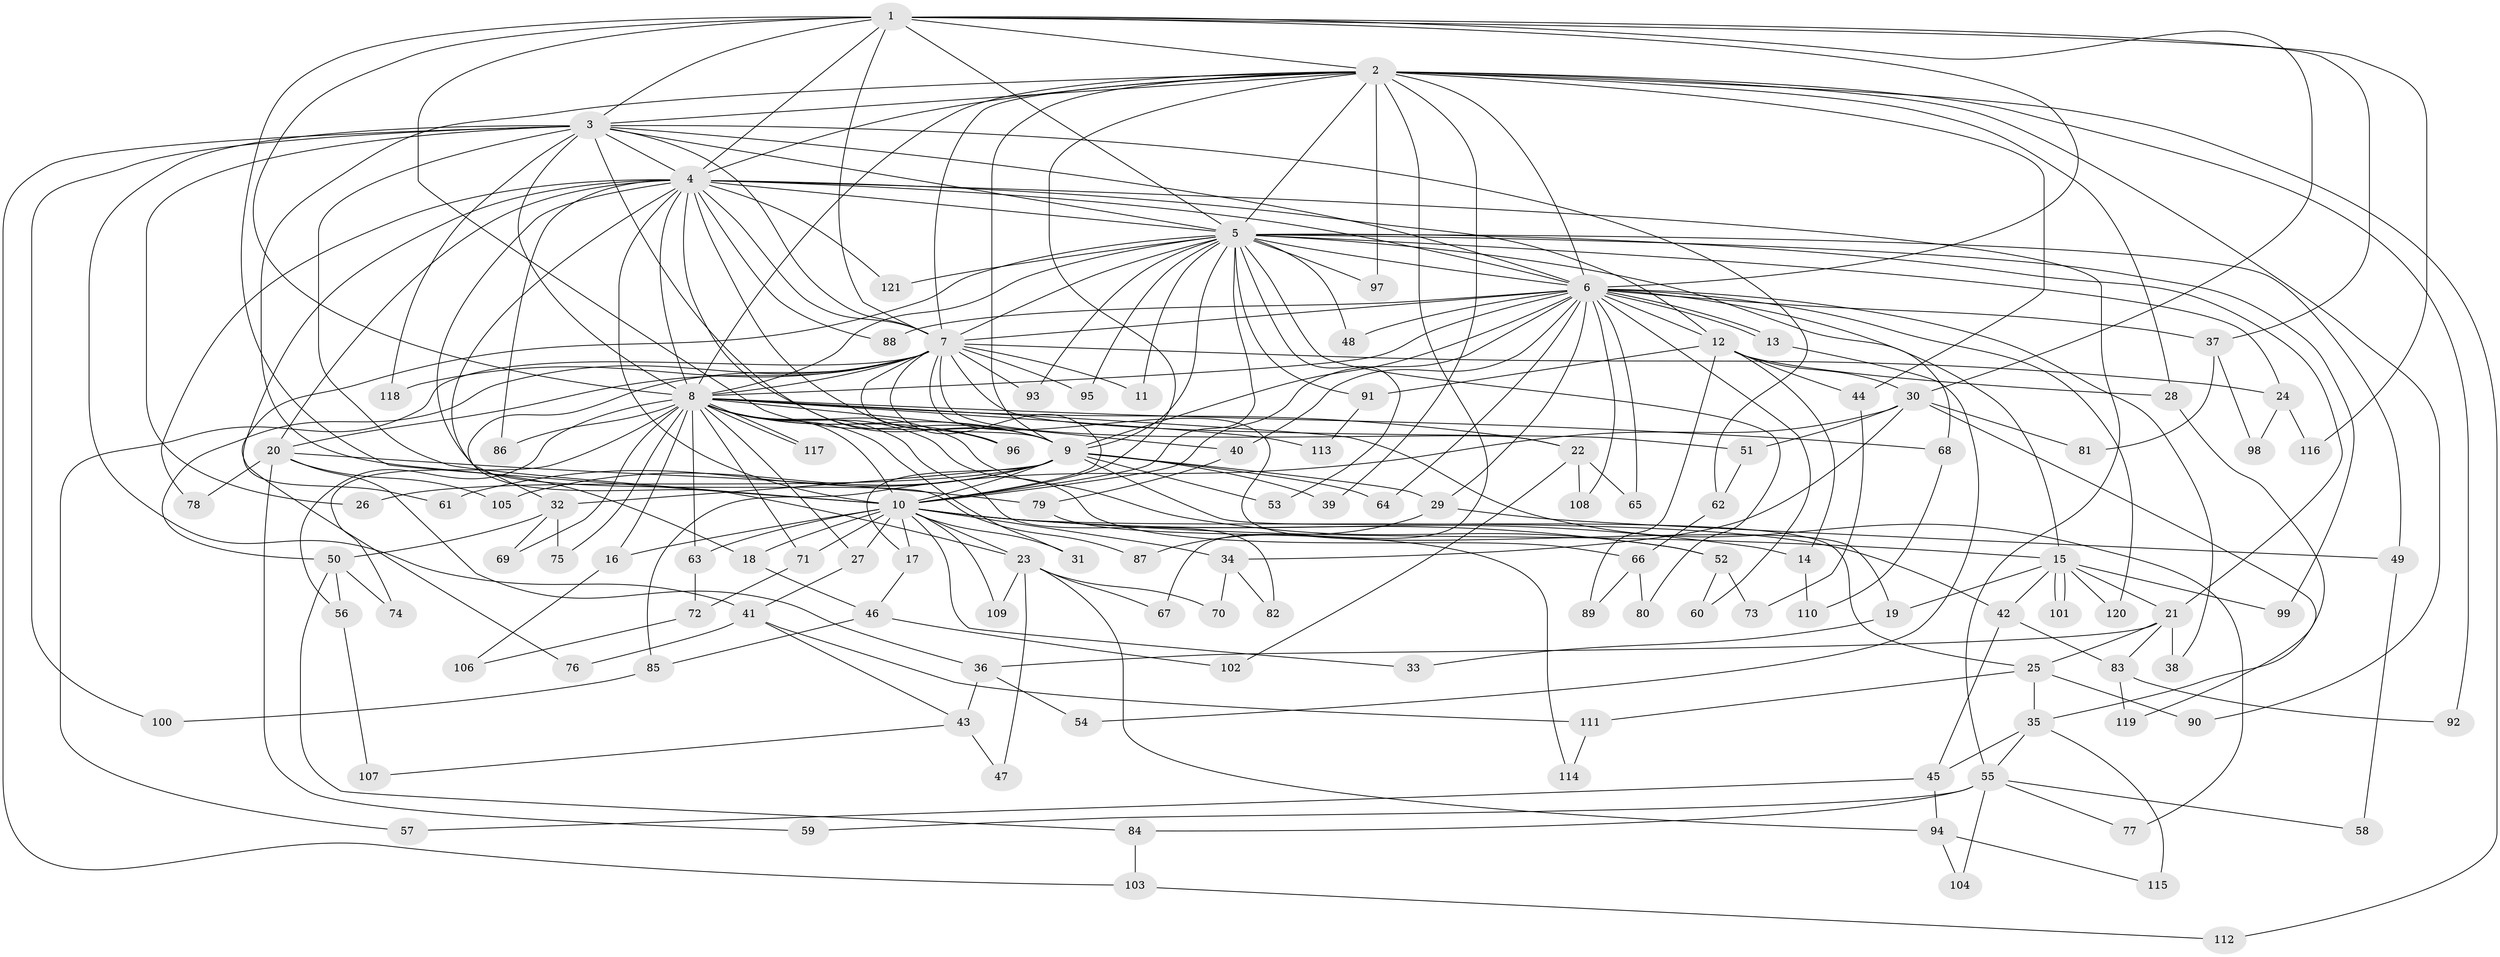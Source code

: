 // coarse degree distribution, {31: 0.010752688172043012, 17: 0.021505376344086023, 15: 0.010752688172043012, 16: 0.010752688172043012, 22: 0.010752688172043012, 23: 0.010752688172043012, 21: 0.010752688172043012, 24: 0.010752688172043012, 2: 0.4838709677419355, 8: 0.03225806451612903, 3: 0.16129032258064516, 7: 0.053763440860215055, 6: 0.03225806451612903, 5: 0.03225806451612903, 4: 0.0967741935483871, 1: 0.010752688172043012}
// Generated by graph-tools (version 1.1) at 2025/51/02/27/25 19:51:49]
// undirected, 121 vertices, 267 edges
graph export_dot {
graph [start="1"]
  node [color=gray90,style=filled];
  1;
  2;
  3;
  4;
  5;
  6;
  7;
  8;
  9;
  10;
  11;
  12;
  13;
  14;
  15;
  16;
  17;
  18;
  19;
  20;
  21;
  22;
  23;
  24;
  25;
  26;
  27;
  28;
  29;
  30;
  31;
  32;
  33;
  34;
  35;
  36;
  37;
  38;
  39;
  40;
  41;
  42;
  43;
  44;
  45;
  46;
  47;
  48;
  49;
  50;
  51;
  52;
  53;
  54;
  55;
  56;
  57;
  58;
  59;
  60;
  61;
  62;
  63;
  64;
  65;
  66;
  67;
  68;
  69;
  70;
  71;
  72;
  73;
  74;
  75;
  76;
  77;
  78;
  79;
  80;
  81;
  82;
  83;
  84;
  85;
  86;
  87;
  88;
  89;
  90;
  91;
  92;
  93;
  94;
  95;
  96;
  97;
  98;
  99;
  100;
  101;
  102;
  103;
  104;
  105;
  106;
  107;
  108;
  109;
  110;
  111;
  112;
  113;
  114;
  115;
  116;
  117;
  118;
  119;
  120;
  121;
  1 -- 2;
  1 -- 3;
  1 -- 4;
  1 -- 5;
  1 -- 6;
  1 -- 7;
  1 -- 8;
  1 -- 9;
  1 -- 10;
  1 -- 30;
  1 -- 37;
  1 -- 116;
  2 -- 3;
  2 -- 4;
  2 -- 5;
  2 -- 6;
  2 -- 7;
  2 -- 8;
  2 -- 9;
  2 -- 10;
  2 -- 18;
  2 -- 28;
  2 -- 39;
  2 -- 44;
  2 -- 67;
  2 -- 90;
  2 -- 92;
  2 -- 97;
  2 -- 112;
  3 -- 4;
  3 -- 5;
  3 -- 6;
  3 -- 7;
  3 -- 8;
  3 -- 9;
  3 -- 10;
  3 -- 26;
  3 -- 41;
  3 -- 62;
  3 -- 100;
  3 -- 103;
  3 -- 118;
  4 -- 5;
  4 -- 6;
  4 -- 7;
  4 -- 8;
  4 -- 9;
  4 -- 10;
  4 -- 12;
  4 -- 20;
  4 -- 23;
  4 -- 55;
  4 -- 61;
  4 -- 78;
  4 -- 86;
  4 -- 87;
  4 -- 88;
  4 -- 96;
  4 -- 121;
  5 -- 6;
  5 -- 7;
  5 -- 8;
  5 -- 9;
  5 -- 10;
  5 -- 11;
  5 -- 21;
  5 -- 24;
  5 -- 48;
  5 -- 49;
  5 -- 53;
  5 -- 68;
  5 -- 76;
  5 -- 80;
  5 -- 91;
  5 -- 93;
  5 -- 95;
  5 -- 97;
  5 -- 99;
  5 -- 121;
  6 -- 7;
  6 -- 8;
  6 -- 9;
  6 -- 10;
  6 -- 12;
  6 -- 13;
  6 -- 13;
  6 -- 15;
  6 -- 29;
  6 -- 37;
  6 -- 38;
  6 -- 40;
  6 -- 48;
  6 -- 60;
  6 -- 64;
  6 -- 65;
  6 -- 88;
  6 -- 108;
  6 -- 120;
  7 -- 8;
  7 -- 9;
  7 -- 10;
  7 -- 11;
  7 -- 19;
  7 -- 20;
  7 -- 22;
  7 -- 24;
  7 -- 32;
  7 -- 50;
  7 -- 51;
  7 -- 57;
  7 -- 93;
  7 -- 95;
  7 -- 118;
  8 -- 9;
  8 -- 10;
  8 -- 16;
  8 -- 22;
  8 -- 27;
  8 -- 31;
  8 -- 40;
  8 -- 52;
  8 -- 56;
  8 -- 63;
  8 -- 66;
  8 -- 68;
  8 -- 69;
  8 -- 71;
  8 -- 74;
  8 -- 75;
  8 -- 77;
  8 -- 82;
  8 -- 86;
  8 -- 96;
  8 -- 113;
  8 -- 117;
  8 -- 117;
  9 -- 10;
  9 -- 17;
  9 -- 25;
  9 -- 26;
  9 -- 29;
  9 -- 32;
  9 -- 39;
  9 -- 53;
  9 -- 61;
  9 -- 64;
  9 -- 105;
  10 -- 14;
  10 -- 15;
  10 -- 16;
  10 -- 17;
  10 -- 18;
  10 -- 23;
  10 -- 27;
  10 -- 31;
  10 -- 33;
  10 -- 34;
  10 -- 42;
  10 -- 52;
  10 -- 63;
  10 -- 71;
  10 -- 109;
  12 -- 14;
  12 -- 28;
  12 -- 30;
  12 -- 44;
  12 -- 89;
  12 -- 91;
  13 -- 54;
  14 -- 110;
  15 -- 19;
  15 -- 21;
  15 -- 42;
  15 -- 99;
  15 -- 101;
  15 -- 101;
  15 -- 120;
  16 -- 106;
  17 -- 46;
  18 -- 46;
  19 -- 33;
  20 -- 36;
  20 -- 59;
  20 -- 78;
  20 -- 79;
  20 -- 105;
  21 -- 25;
  21 -- 36;
  21 -- 38;
  21 -- 83;
  22 -- 65;
  22 -- 102;
  22 -- 108;
  23 -- 47;
  23 -- 67;
  23 -- 70;
  23 -- 94;
  23 -- 109;
  24 -- 98;
  24 -- 116;
  25 -- 35;
  25 -- 90;
  25 -- 111;
  27 -- 41;
  28 -- 35;
  29 -- 49;
  29 -- 87;
  30 -- 34;
  30 -- 51;
  30 -- 81;
  30 -- 85;
  30 -- 119;
  32 -- 50;
  32 -- 69;
  32 -- 75;
  34 -- 70;
  34 -- 82;
  35 -- 45;
  35 -- 55;
  35 -- 115;
  36 -- 43;
  36 -- 54;
  37 -- 81;
  37 -- 98;
  40 -- 79;
  41 -- 43;
  41 -- 76;
  41 -- 111;
  42 -- 45;
  42 -- 83;
  43 -- 47;
  43 -- 107;
  44 -- 73;
  45 -- 57;
  45 -- 94;
  46 -- 85;
  46 -- 102;
  49 -- 58;
  50 -- 56;
  50 -- 74;
  50 -- 84;
  51 -- 62;
  52 -- 60;
  52 -- 73;
  55 -- 58;
  55 -- 59;
  55 -- 77;
  55 -- 84;
  55 -- 104;
  56 -- 107;
  62 -- 66;
  63 -- 72;
  66 -- 80;
  66 -- 89;
  68 -- 110;
  71 -- 72;
  72 -- 106;
  79 -- 114;
  83 -- 92;
  83 -- 119;
  84 -- 103;
  85 -- 100;
  91 -- 113;
  94 -- 104;
  94 -- 115;
  103 -- 112;
  111 -- 114;
}
